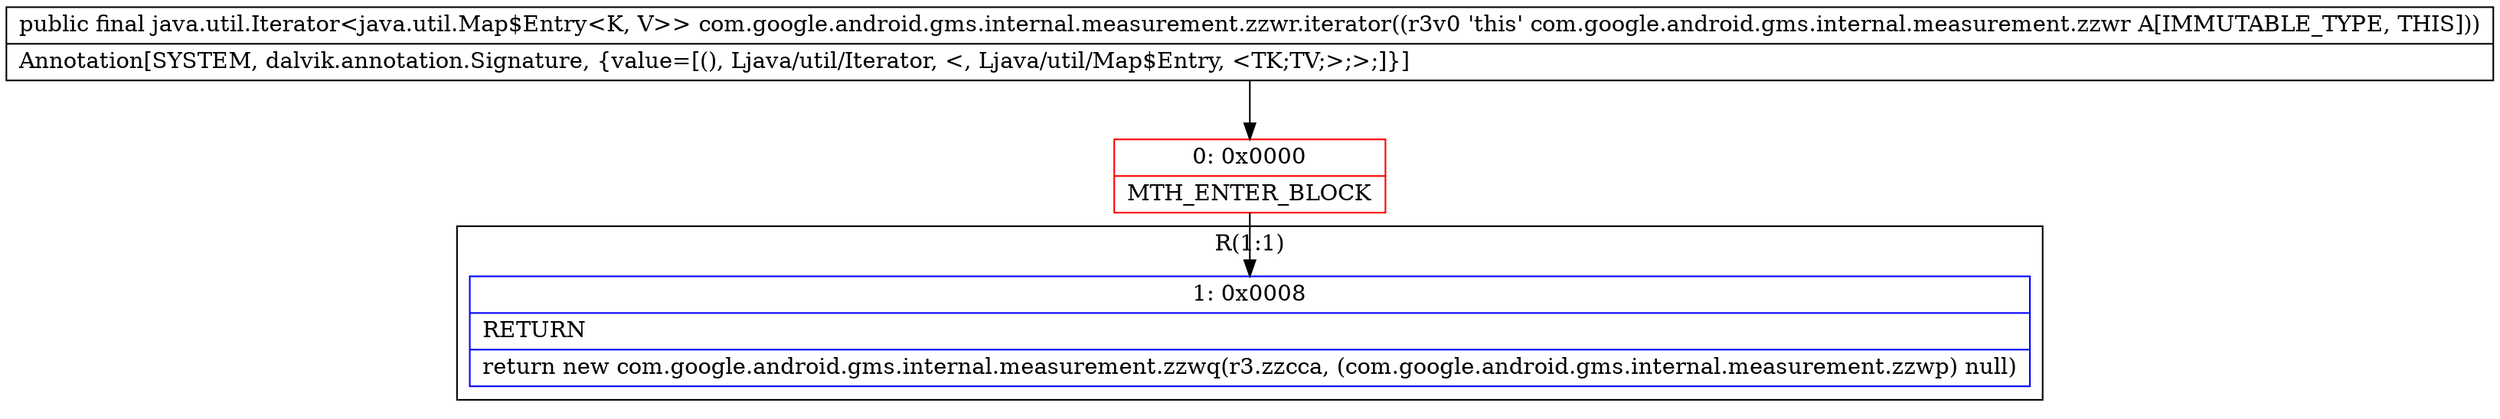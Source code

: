 digraph "CFG forcom.google.android.gms.internal.measurement.zzwr.iterator()Ljava\/util\/Iterator;" {
subgraph cluster_Region_175233425 {
label = "R(1:1)";
node [shape=record,color=blue];
Node_1 [shape=record,label="{1\:\ 0x0008|RETURN\l|return new com.google.android.gms.internal.measurement.zzwq(r3.zzcca, (com.google.android.gms.internal.measurement.zzwp) null)\l}"];
}
Node_0 [shape=record,color=red,label="{0\:\ 0x0000|MTH_ENTER_BLOCK\l}"];
MethodNode[shape=record,label="{public final java.util.Iterator\<java.util.Map$Entry\<K, V\>\> com.google.android.gms.internal.measurement.zzwr.iterator((r3v0 'this' com.google.android.gms.internal.measurement.zzwr A[IMMUTABLE_TYPE, THIS]))  | Annotation[SYSTEM, dalvik.annotation.Signature, \{value=[(), Ljava\/util\/Iterator, \<, Ljava\/util\/Map$Entry, \<TK;TV;\>;\>;]\}]\l}"];
MethodNode -> Node_0;
Node_0 -> Node_1;
}

